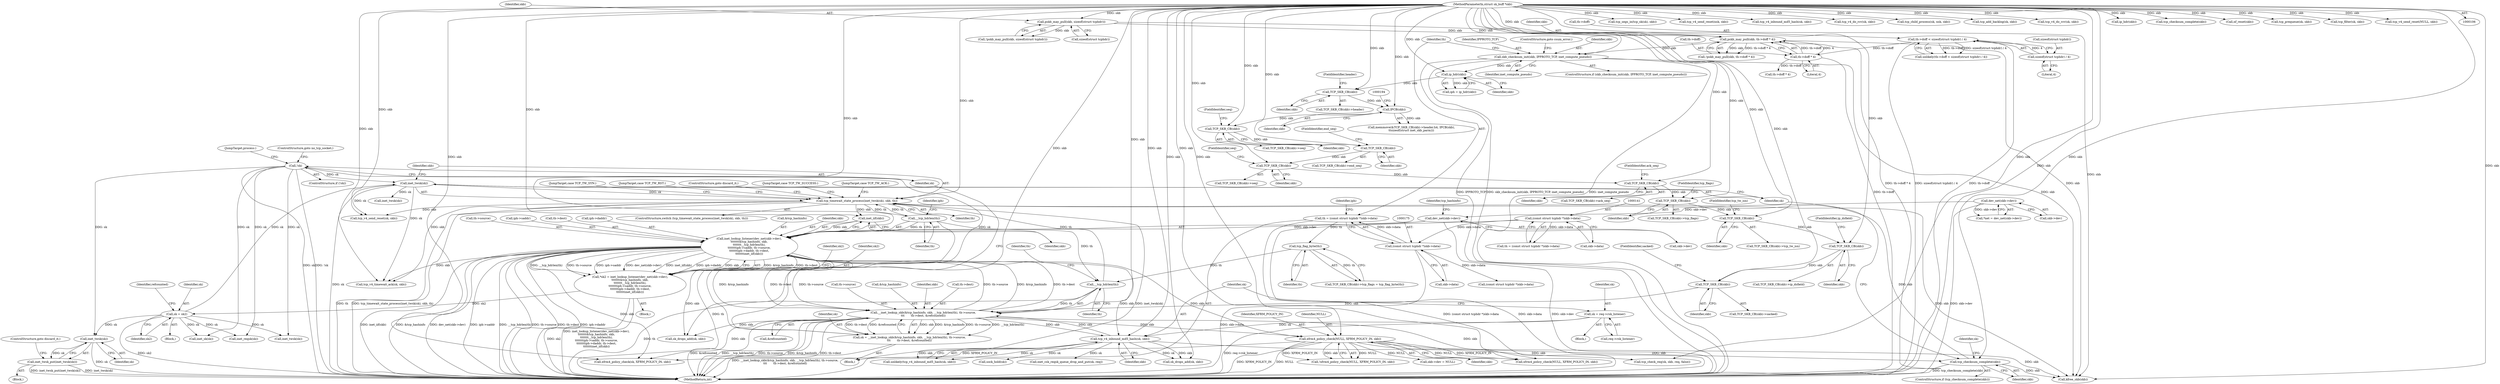 digraph "0_linux_ac6e780070e30e4c35bd395acfe9191e6268bdd3@pointer" {
"1000534" [label="(Call,inet_twsk(sk))"];
"1000285" [label="(Call,!sk)"];
"1000268" [label="(Call,sk = __inet_lookup_skb(&tcp_hashinfo, skb, __tcp_hdrlen(th), th->source,\n\t\t\t       th->dest, &refcounted))"];
"1000270" [label="(Call,__inet_lookup_skb(&tcp_hashinfo, skb, __tcp_hdrlen(th), th->source,\n\t\t\t       th->dest, &refcounted))"];
"1000557" [label="(Call,inet_lookup_listener(dev_net(skb->dev),\n\t\t\t\t\t\t\t&tcp_hashinfo, skb,\n\t\t\t\t\t\t\t__tcp_hdrlen(th),\n\t\t\t\t\t\t\tiph->saddr, th->source,\n\t\t\t\t\t\t\tiph->daddr, th->dest,\n\t\t\t\t\t\t\tinet_iif(skb)))"];
"1000558" [label="(Call,dev_net(skb->dev))"];
"1000112" [label="(Call,dev_net(skb->dev))"];
"1000579" [label="(Call,inet_iif(skb))"];
"1000546" [label="(Call,tcp_timewait_state_process(inet_twsk(sk), skb, th))"];
"1000547" [label="(Call,inet_twsk(sk))"];
"1000587" [label="(Call,sk = sk2)"];
"1000555" [label="(Call,*sk2 = inet_lookup_listener(dev_net(skb->dev),\n\t\t\t\t\t\t\t&tcp_hashinfo, skb,\n\t\t\t\t\t\t\t__tcp_hdrlen(th),\n\t\t\t\t\t\t\tiph->saddr, th->source,\n\t\t\t\t\t\t\tiph->daddr, th->dest,\n\t\t\t\t\t\t\tinet_iif(skb)))"];
"1000538" [label="(Call,tcp_checksum_complete(skb))"];
"1000528" [label="(Call,xfrm4_policy_check(NULL, XFRM_POLICY_IN, skb))"];
"1000107" [label="(MethodParameterIn,struct sk_buff *skb)"];
"1000274" [label="(Call,__tcp_hdrlen(th))"];
"1000565" [label="(Call,__tcp_hdrlen(th))"];
"1000246" [label="(Call,tcp_flag_byte(th))"];
"1000172" [label="(Call,th = (const struct tcphdr *)skb->data)"];
"1000174" [label="(Call,(const struct tcphdr *)skb->data)"];
"1000140" [label="(Call,(const struct tcphdr *)skb->data)"];
"1000316" [label="(Call,tcp_v4_inbound_md5_hash(sk, skb))"];
"1000309" [label="(Call,sk = req->rsk_listener)"];
"1000263" [label="(Call,TCP_SKB_CB(skb))"];
"1000256" [label="(Call,TCP_SKB_CB(skb))"];
"1000250" [label="(Call,TCP_SKB_CB(skb))"];
"1000243" [label="(Call,TCP_SKB_CB(skb))"];
"1000234" [label="(Call,TCP_SKB_CB(skb))"];
"1000212" [label="(Call,TCP_SKB_CB(skb))"];
"1000207" [label="(Call,TCP_SKB_CB(skb))"];
"1000198" [label="(Call,TCP_SKB_CB(skb))"];
"1000191" [label="(Call,IPCB(skb))"];
"1000187" [label="(Call,TCP_SKB_CB(skb))"];
"1000181" [label="(Call,ip_hdr(skb))"];
"1000167" [label="(Call,skb_checksum_init(skb, IPPROTO_TCP, inet_compute_pseudo))"];
"1000158" [label="(Call,pskb_may_pull(skb, th->doff * 4))"];
"1000133" [label="(Call,pskb_may_pull(skb, sizeof(struct tcphdr)))"];
"1000160" [label="(Call,th->doff * 4)"];
"1000147" [label="(Call,th->doff < sizeof(struct tcphdr) / 4)"];
"1000151" [label="(Call,sizeof(struct tcphdr) / 4)"];
"1000533" [label="(Call,inet_twsk_put(inet_twsk(sk)))"];
"1000334" [label="(Call,inet_csk_reqsk_queue_drop_and_put(sk, req))"];
"1000530" [label="(Identifier,XFRM_POLICY_IN)"];
"1000264" [label="(Identifier,skb)"];
"1000211" [label="(Call,TCP_SKB_CB(skb)->seq)"];
"1000246" [label="(Call,tcp_flag_byte(th))"];
"1000251" [label="(Identifier,skb)"];
"1000243" [label="(Call,TCP_SKB_CB(skb))"];
"1000585" [label="(Call,inet_twsk(sk))"];
"1000538" [label="(Call,tcp_checksum_complete(skb))"];
"1000160" [label="(Call,th->doff * 4)"];
"1000208" [label="(Identifier,skb)"];
"1000609" [label="(MethodReturn,int)"];
"1000608" [label="(ControlStructure,goto discard_it;)"];
"1000533" [label="(Call,inet_twsk_put(inet_twsk(sk)))"];
"1000132" [label="(Call,!pskb_may_pull(skb, sizeof(struct tcphdr)))"];
"1000556" [label="(Identifier,sk2)"];
"1000527" [label="(Call,!xfrm4_policy_check(NULL, XFRM_POLICY_IN, skb))"];
"1000263" [label="(Call,TCP_SKB_CB(skb))"];
"1000167" [label="(Call,skb_checksum_init(skb, IPPROTO_TCP, inet_compute_pseudo))"];
"1000134" [label="(Identifier,skb)"];
"1000448" [label="(Call,tcp_segs_in(tcp_sk(sk), skb))"];
"1000371" [label="(Call,tcp_v4_send_reset(nsk, skb))"];
"1000404" [label="(Call,tcp_v4_inbound_md5_hash(sk, skb))"];
"1000270" [label="(Call,__inet_lookup_skb(&tcp_hashinfo, skb, __tcp_hdrlen(th), th->source,\n\t\t\t       th->dest, &refcounted))"];
"1000588" [label="(Identifier,sk)"];
"1000174" [label="(Call,(const struct tcphdr *)skb->data)"];
"1000315" [label="(Call,unlikely(tcp_v4_inbound_md5_hash(sk, skb)))"];
"1000582" [label="(Identifier,sk2)"];
"1000284" [label="(ControlStructure,if (!sk))"];
"1000607" [label="(JumpTarget,case TCP_TW_SUCCESS:)"];
"1000302" [label="(Block,)"];
"1000209" [label="(FieldIdentifier,end_seq)"];
"1000107" [label="(MethodParameterIn,struct sk_buff *skb)"];
"1000138" [label="(Call,th = (const struct tcphdr *)skb->data)"];
"1000285" [label="(Call,!sk)"];
"1000257" [label="(Identifier,skb)"];
"1000112" [label="(Call,dev_net(skb->dev))"];
"1000489" [label="(Call,xfrm4_policy_check(NULL, XFRM_POLICY_IN, skb))"];
"1000250" [label="(Call,TCP_SKB_CB(skb))"];
"1000338" [label="(Call,sock_hold(sk))"];
"1000179" [label="(Call,iph = ip_hdr(skb))"];
"1000148" [label="(Call,th->doff)"];
"1000154" [label="(Literal,4)"];
"1000567" [label="(Call,iph->saddr)"];
"1000151" [label="(Call,sizeof(struct tcphdr) / 4)"];
"1000306" [label="(Call,inet_reqsk(sk))"];
"1000388" [label="(Call,inet_sk(sk))"];
"1000529" [label="(Identifier,NULL)"];
"1000142" [label="(Call,skb->data)"];
"1000269" [label="(Identifier,sk)"];
"1000534" [label="(Call,inet_twsk(sk))"];
"1000311" [label="(Call,req->rsk_listener)"];
"1000317" [label="(Identifier,sk)"];
"1000559" [label="(Call,skb->dev)"];
"1000169" [label="(Identifier,IPPROTO_TCP)"];
"1000545" [label="(ControlStructure,switch (tcp_timewait_state_process(inet_twsk(sk), skb, th)))"];
"1000235" [label="(Identifier,skb)"];
"1000212" [label="(Call,TCP_SKB_CB(skb))"];
"1000345" [label="(Call,tcp_check_req(sk, skb, req, false))"];
"1000172" [label="(Call,th = (const struct tcphdr *)skb->data)"];
"1000467" [label="(Call,tcp_v4_do_rcv(sk, skb))"];
"1000288" [label="(JumpTarget,process:)"];
"1000398" [label="(Call,xfrm4_policy_check(sk, XFRM_POLICY_IN, skb))"];
"1000366" [label="(Call,tcp_child_process(sk, nsk, skb))"];
"1000589" [label="(Identifier,sk2)"];
"1000568" [label="(Identifier,iph)"];
"1000276" [label="(Call,th->source)"];
"1000173" [label="(Identifier,th)"];
"1000206" [label="(Call,TCP_SKB_CB(skb)->end_seq)"];
"1000186" [label="(Call,TCP_SKB_CB(skb)->header)"];
"1000536" [label="(ControlStructure,goto discard_it;)"];
"1000176" [label="(Call,skb->data)"];
"1000110" [label="(Call,*net = dev_net(skb->dev))"];
"1000287" [label="(ControlStructure,goto no_tcp_socket;)"];
"1000528" [label="(Call,xfrm4_policy_check(NULL, XFRM_POLICY_IN, skb))"];
"1000166" [label="(ControlStructure,if (skb_checksum_init(skb, IPPROTO_TCP, inet_compute_pseudo)))"];
"1000133" [label="(Call,pskb_may_pull(skb, sizeof(struct tcphdr)))"];
"1000549" [label="(Identifier,skb)"];
"1000547" [label="(Call,inet_twsk(sk))"];
"1000472" [label="(Call,tcp_add_backlog(sk, skb))"];
"1000275" [label="(Identifier,th)"];
"1000318" [label="(Identifier,skb)"];
"1000197" [label="(Call,TCP_SKB_CB(skb)->seq)"];
"1000108" [label="(Block,)"];
"1000214" [label="(FieldIdentifier,seq)"];
"1000255" [label="(Call,TCP_SKB_CB(skb)->ip_dsfield)"];
"1000274" [label="(Call,__tcp_hdrlen(th))"];
"1000183" [label="(Call,memmove(&TCP_SKB_CB(skb)->header.h4, IPCB(skb),\n\t\tsizeof(struct inet_skb_parm)))"];
"1000271" [label="(Call,&tcp_hashinfo)"];
"1000113" [label="(Call,skb->dev)"];
"1000594" [label="(JumpTarget,case TCP_TW_ACK:)"];
"1000552" [label="(JumpTarget,case TCP_TW_SYN:)"];
"1000512" [label="(Call,kfree_skb(skb))"];
"1000426" [label="(Call,skb->dev = NULL)"];
"1000158" [label="(Call,pskb_may_pull(skb, th->doff * 4))"];
"1000440" [label="(Call,tcp_v4_do_rcv(sk, skb))"];
"1000310" [label="(Identifier,sk)"];
"1000282" [label="(Call,&refcounted)"];
"1000286" [label="(Identifier,sk)"];
"1000599" [label="(JumpTarget,case TCP_TW_RST:)"];
"1000320" [label="(Call,sk_drops_add(sk, skb))"];
"1000580" [label="(Identifier,skb)"];
"1000591" [label="(Identifier,refcounted)"];
"1000537" [label="(ControlStructure,if (tcp_checksum_complete(skb)))"];
"1000244" [label="(Identifier,skb)"];
"1000159" [label="(Identifier,skb)"];
"1000558" [label="(Call,dev_net(skb->dev))"];
"1000550" [label="(Identifier,th)"];
"1000273" [label="(Identifier,skb)"];
"1000171" [label="(ControlStructure,goto csum_error;)"];
"1000576" [label="(Call,th->dest)"];
"1000247" [label="(Identifier,th)"];
"1000189" [label="(FieldIdentifier,header)"];
"1000147" [label="(Call,th->doff < sizeof(struct tcphdr) / 4)"];
"1000595" [label="(Call,tcp_v4_timewait_ack(sk, skb))"];
"1000539" [label="(Identifier,skb)"];
"1000252" [label="(FieldIdentifier,tcp_tw_isn)"];
"1000517" [label="(Call,sk_drops_add(sk, skb))"];
"1000242" [label="(Call,TCP_SKB_CB(skb)->tcp_flags)"];
"1000168" [label="(Identifier,skb)"];
"1000187" [label="(Call,TCP_SKB_CB(skb))"];
"1000191" [label="(Call,IPCB(skb))"];
"1000417" [label="(Call,(const struct tcphdr *)skb->data)"];
"1000227" [label="(Call,th->doff * 4)"];
"1000152" [label="(Call,sizeof(struct tcphdr))"];
"1000164" [label="(Literal,4)"];
"1000535" [label="(Identifier,sk)"];
"1000140" [label="(Call,(const struct tcphdr *)skb->data)"];
"1000316" [label="(Call,tcp_v4_inbound_md5_hash(sk, skb))"];
"1000557" [label="(Call,inet_lookup_listener(dev_net(skb->dev),\n\t\t\t\t\t\t\t&tcp_hashinfo, skb,\n\t\t\t\t\t\t\t__tcp_hdrlen(th),\n\t\t\t\t\t\t\tiph->saddr, th->source,\n\t\t\t\t\t\t\tiph->daddr, th->dest,\n\t\t\t\t\t\t\tinet_iif(skb)))"];
"1000553" [label="(Block,)"];
"1000543" [label="(Identifier,sk)"];
"1000573" [label="(Call,iph->daddr)"];
"1000424" [label="(Call,ip_hdr(skb))"];
"1000199" [label="(Identifier,skb)"];
"1000213" [label="(Identifier,skb)"];
"1000170" [label="(Identifier,inet_compute_pseudo)"];
"1000562" [label="(Call,&tcp_hashinfo)"];
"1000200" [label="(FieldIdentifier,seq)"];
"1000161" [label="(Call,th->doff)"];
"1000207" [label="(Call,TCP_SKB_CB(skb))"];
"1000495" [label="(Call,tcp_checksum_complete(skb))"];
"1000265" [label="(FieldIdentifier,sacked)"];
"1000245" [label="(FieldIdentifier,tcp_flags)"];
"1000563" [label="(Identifier,tcp_hashinfo)"];
"1000268" [label="(Call,sk = __inet_lookup_skb(&tcp_hashinfo, skb, __tcp_hdrlen(th), th->source,\n\t\t\t       th->dest, &refcounted))"];
"1000531" [label="(Identifier,skb)"];
"1000532" [label="(Block,)"];
"1000408" [label="(Call,nf_reset(skb))"];
"1000546" [label="(Call,tcp_timewait_state_process(inet_twsk(sk), skb, th))"];
"1000462" [label="(Call,tcp_prequeue(sk, skb))"];
"1000258" [label="(FieldIdentifier,ip_dsfield)"];
"1000262" [label="(Call,TCP_SKB_CB(skb)->sacked)"];
"1000157" [label="(Call,!pskb_may_pull(skb, th->doff * 4))"];
"1000180" [label="(Identifier,iph)"];
"1000256" [label="(Call,TCP_SKB_CB(skb))"];
"1000566" [label="(Identifier,th)"];
"1000548" [label="(Identifier,sk)"];
"1000583" [label="(Block,)"];
"1000565" [label="(Call,__tcp_hdrlen(th))"];
"1000411" [label="(Call,tcp_filter(sk, skb))"];
"1000241" [label="(Call,TCP_SKB_CB(skb)->tcp_flags = tcp_flag_byte(th))"];
"1000564" [label="(Identifier,skb)"];
"1000542" [label="(Call,inet_twsk(sk))"];
"1000570" [label="(Call,th->source)"];
"1000587" [label="(Call,sk = sk2)"];
"1000181" [label="(Call,ip_hdr(skb))"];
"1000579" [label="(Call,inet_iif(skb))"];
"1000198" [label="(Call,TCP_SKB_CB(skb))"];
"1000555" [label="(Call,*sk2 = inet_lookup_listener(dev_net(skb->dev),\n\t\t\t\t\t\t\t&tcp_hashinfo, skb,\n\t\t\t\t\t\t\t__tcp_hdrlen(th),\n\t\t\t\t\t\t\tiph->saddr, th->source,\n\t\t\t\t\t\t\tiph->daddr, th->dest,\n\t\t\t\t\t\t\tinet_iif(skb)))"];
"1000233" [label="(Call,TCP_SKB_CB(skb)->ack_seq)"];
"1000236" [label="(FieldIdentifier,ack_seq)"];
"1000135" [label="(Call,sizeof(struct tcphdr))"];
"1000192" [label="(Identifier,skb)"];
"1000188" [label="(Identifier,skb)"];
"1000234" [label="(Call,TCP_SKB_CB(skb))"];
"1000182" [label="(Identifier,skb)"];
"1000508" [label="(Call,tcp_v4_send_reset(NULL, skb))"];
"1000279" [label="(Call,th->dest)"];
"1000600" [label="(Call,tcp_v4_send_reset(sk, skb))"];
"1000146" [label="(Call,unlikely(th->doff < sizeof(struct tcphdr) / 4))"];
"1000249" [label="(Call,TCP_SKB_CB(skb)->tcp_tw_isn)"];
"1000277" [label="(Identifier,th)"];
"1000309" [label="(Call,sk = req->rsk_listener)"];
"1000534" -> "1000533"  [label="AST: "];
"1000534" -> "1000535"  [label="CFG: "];
"1000535" -> "1000534"  [label="AST: "];
"1000533" -> "1000534"  [label="CFG: "];
"1000534" -> "1000609"  [label="DDG: sk"];
"1000534" -> "1000533"  [label="DDG: sk"];
"1000285" -> "1000534"  [label="DDG: sk"];
"1000587" -> "1000534"  [label="DDG: sk"];
"1000285" -> "1000284"  [label="AST: "];
"1000285" -> "1000286"  [label="CFG: "];
"1000286" -> "1000285"  [label="AST: "];
"1000287" -> "1000285"  [label="CFG: "];
"1000288" -> "1000285"  [label="CFG: "];
"1000285" -> "1000609"  [label="DDG: sk"];
"1000285" -> "1000609"  [label="DDG: !sk"];
"1000268" -> "1000285"  [label="DDG: sk"];
"1000285" -> "1000306"  [label="DDG: sk"];
"1000285" -> "1000388"  [label="DDG: sk"];
"1000285" -> "1000542"  [label="DDG: sk"];
"1000285" -> "1000547"  [label="DDG: sk"];
"1000268" -> "1000108"  [label="AST: "];
"1000268" -> "1000270"  [label="CFG: "];
"1000269" -> "1000268"  [label="AST: "];
"1000270" -> "1000268"  [label="AST: "];
"1000286" -> "1000268"  [label="CFG: "];
"1000268" -> "1000609"  [label="DDG: __inet_lookup_skb(&tcp_hashinfo, skb, __tcp_hdrlen(th), th->source,\n\t\t\t       th->dest, &refcounted)"];
"1000270" -> "1000268"  [label="DDG: skb"];
"1000270" -> "1000268"  [label="DDG: &tcp_hashinfo"];
"1000270" -> "1000268"  [label="DDG: th->source"];
"1000270" -> "1000268"  [label="DDG: __tcp_hdrlen(th)"];
"1000270" -> "1000268"  [label="DDG: &refcounted"];
"1000270" -> "1000268"  [label="DDG: th->dest"];
"1000270" -> "1000282"  [label="CFG: "];
"1000271" -> "1000270"  [label="AST: "];
"1000273" -> "1000270"  [label="AST: "];
"1000274" -> "1000270"  [label="AST: "];
"1000276" -> "1000270"  [label="AST: "];
"1000279" -> "1000270"  [label="AST: "];
"1000282" -> "1000270"  [label="AST: "];
"1000270" -> "1000609"  [label="DDG: &refcounted"];
"1000270" -> "1000609"  [label="DDG: __tcp_hdrlen(th)"];
"1000270" -> "1000609"  [label="DDG: th->source"];
"1000270" -> "1000609"  [label="DDG: &tcp_hashinfo"];
"1000270" -> "1000609"  [label="DDG: th->dest"];
"1000557" -> "1000270"  [label="DDG: &tcp_hashinfo"];
"1000557" -> "1000270"  [label="DDG: th->source"];
"1000557" -> "1000270"  [label="DDG: th->dest"];
"1000316" -> "1000270"  [label="DDG: skb"];
"1000263" -> "1000270"  [label="DDG: skb"];
"1000107" -> "1000270"  [label="DDG: skb"];
"1000274" -> "1000270"  [label="DDG: th"];
"1000270" -> "1000316"  [label="DDG: skb"];
"1000270" -> "1000398"  [label="DDG: skb"];
"1000270" -> "1000489"  [label="DDG: skb"];
"1000270" -> "1000517"  [label="DDG: skb"];
"1000270" -> "1000528"  [label="DDG: skb"];
"1000270" -> "1000557"  [label="DDG: &tcp_hashinfo"];
"1000270" -> "1000557"  [label="DDG: th->source"];
"1000270" -> "1000557"  [label="DDG: th->dest"];
"1000557" -> "1000555"  [label="AST: "];
"1000557" -> "1000579"  [label="CFG: "];
"1000558" -> "1000557"  [label="AST: "];
"1000562" -> "1000557"  [label="AST: "];
"1000564" -> "1000557"  [label="AST: "];
"1000565" -> "1000557"  [label="AST: "];
"1000567" -> "1000557"  [label="AST: "];
"1000570" -> "1000557"  [label="AST: "];
"1000573" -> "1000557"  [label="AST: "];
"1000576" -> "1000557"  [label="AST: "];
"1000579" -> "1000557"  [label="AST: "];
"1000555" -> "1000557"  [label="CFG: "];
"1000557" -> "1000609"  [label="DDG: inet_iif(skb)"];
"1000557" -> "1000609"  [label="DDG: &tcp_hashinfo"];
"1000557" -> "1000609"  [label="DDG: dev_net(skb->dev)"];
"1000557" -> "1000609"  [label="DDG: iph->saddr"];
"1000557" -> "1000609"  [label="DDG: __tcp_hdrlen(th)"];
"1000557" -> "1000609"  [label="DDG: th->source"];
"1000557" -> "1000609"  [label="DDG: th->dest"];
"1000557" -> "1000609"  [label="DDG: iph->daddr"];
"1000557" -> "1000316"  [label="DDG: skb"];
"1000557" -> "1000398"  [label="DDG: skb"];
"1000557" -> "1000517"  [label="DDG: skb"];
"1000557" -> "1000528"  [label="DDG: skb"];
"1000557" -> "1000555"  [label="DDG: &tcp_hashinfo"];
"1000557" -> "1000555"  [label="DDG: th->dest"];
"1000557" -> "1000555"  [label="DDG: __tcp_hdrlen(th)"];
"1000557" -> "1000555"  [label="DDG: th->source"];
"1000557" -> "1000555"  [label="DDG: iph->saddr"];
"1000557" -> "1000555"  [label="DDG: dev_net(skb->dev)"];
"1000557" -> "1000555"  [label="DDG: inet_iif(skb)"];
"1000557" -> "1000555"  [label="DDG: iph->daddr"];
"1000557" -> "1000555"  [label="DDG: skb"];
"1000558" -> "1000557"  [label="DDG: skb->dev"];
"1000579" -> "1000557"  [label="DDG: skb"];
"1000107" -> "1000557"  [label="DDG: skb"];
"1000565" -> "1000557"  [label="DDG: th"];
"1000557" -> "1000595"  [label="DDG: skb"];
"1000558" -> "1000559"  [label="CFG: "];
"1000559" -> "1000558"  [label="AST: "];
"1000563" -> "1000558"  [label="CFG: "];
"1000558" -> "1000609"  [label="DDG: skb->dev"];
"1000112" -> "1000558"  [label="DDG: skb->dev"];
"1000112" -> "1000110"  [label="AST: "];
"1000112" -> "1000113"  [label="CFG: "];
"1000113" -> "1000112"  [label="AST: "];
"1000110" -> "1000112"  [label="CFG: "];
"1000112" -> "1000609"  [label="DDG: skb->dev"];
"1000112" -> "1000110"  [label="DDG: skb->dev"];
"1000579" -> "1000580"  [label="CFG: "];
"1000580" -> "1000579"  [label="AST: "];
"1000546" -> "1000579"  [label="DDG: skb"];
"1000107" -> "1000579"  [label="DDG: skb"];
"1000546" -> "1000545"  [label="AST: "];
"1000546" -> "1000550"  [label="CFG: "];
"1000547" -> "1000546"  [label="AST: "];
"1000549" -> "1000546"  [label="AST: "];
"1000550" -> "1000546"  [label="AST: "];
"1000552" -> "1000546"  [label="CFG: "];
"1000594" -> "1000546"  [label="CFG: "];
"1000599" -> "1000546"  [label="CFG: "];
"1000607" -> "1000546"  [label="CFG: "];
"1000608" -> "1000546"  [label="CFG: "];
"1000546" -> "1000609"  [label="DDG: th"];
"1000546" -> "1000609"  [label="DDG: tcp_timewait_state_process(inet_twsk(sk), skb, th)"];
"1000546" -> "1000609"  [label="DDG: inet_twsk(sk)"];
"1000546" -> "1000512"  [label="DDG: skb"];
"1000547" -> "1000546"  [label="DDG: sk"];
"1000538" -> "1000546"  [label="DDG: skb"];
"1000107" -> "1000546"  [label="DDG: skb"];
"1000274" -> "1000546"  [label="DDG: th"];
"1000565" -> "1000546"  [label="DDG: th"];
"1000546" -> "1000565"  [label="DDG: th"];
"1000546" -> "1000595"  [label="DDG: skb"];
"1000546" -> "1000600"  [label="DDG: skb"];
"1000547" -> "1000548"  [label="CFG: "];
"1000548" -> "1000547"  [label="AST: "];
"1000549" -> "1000547"  [label="CFG: "];
"1000547" -> "1000609"  [label="DDG: sk"];
"1000587" -> "1000547"  [label="DDG: sk"];
"1000547" -> "1000585"  [label="DDG: sk"];
"1000547" -> "1000595"  [label="DDG: sk"];
"1000547" -> "1000600"  [label="DDG: sk"];
"1000587" -> "1000583"  [label="AST: "];
"1000587" -> "1000589"  [label="CFG: "];
"1000588" -> "1000587"  [label="AST: "];
"1000589" -> "1000587"  [label="AST: "];
"1000591" -> "1000587"  [label="CFG: "];
"1000587" -> "1000609"  [label="DDG: sk2"];
"1000587" -> "1000306"  [label="DDG: sk"];
"1000587" -> "1000388"  [label="DDG: sk"];
"1000587" -> "1000542"  [label="DDG: sk"];
"1000555" -> "1000587"  [label="DDG: sk2"];
"1000555" -> "1000553"  [label="AST: "];
"1000556" -> "1000555"  [label="AST: "];
"1000582" -> "1000555"  [label="CFG: "];
"1000555" -> "1000609"  [label="DDG: inet_lookup_listener(dev_net(skb->dev),\n\t\t\t\t\t\t\t&tcp_hashinfo, skb,\n\t\t\t\t\t\t\t__tcp_hdrlen(th),\n\t\t\t\t\t\t\tiph->saddr, th->source,\n\t\t\t\t\t\t\tiph->daddr, th->dest,\n\t\t\t\t\t\t\tinet_iif(skb))"];
"1000555" -> "1000609"  [label="DDG: sk2"];
"1000538" -> "1000537"  [label="AST: "];
"1000538" -> "1000539"  [label="CFG: "];
"1000539" -> "1000538"  [label="AST: "];
"1000543" -> "1000538"  [label="CFG: "];
"1000548" -> "1000538"  [label="CFG: "];
"1000538" -> "1000609"  [label="DDG: tcp_checksum_complete(skb)"];
"1000538" -> "1000512"  [label="DDG: skb"];
"1000528" -> "1000538"  [label="DDG: skb"];
"1000107" -> "1000538"  [label="DDG: skb"];
"1000528" -> "1000527"  [label="AST: "];
"1000528" -> "1000531"  [label="CFG: "];
"1000529" -> "1000528"  [label="AST: "];
"1000530" -> "1000528"  [label="AST: "];
"1000531" -> "1000528"  [label="AST: "];
"1000527" -> "1000528"  [label="CFG: "];
"1000528" -> "1000609"  [label="DDG: XFRM_POLICY_IN"];
"1000528" -> "1000609"  [label="DDG: NULL"];
"1000528" -> "1000398"  [label="DDG: XFRM_POLICY_IN"];
"1000528" -> "1000426"  [label="DDG: NULL"];
"1000528" -> "1000489"  [label="DDG: NULL"];
"1000528" -> "1000489"  [label="DDG: XFRM_POLICY_IN"];
"1000528" -> "1000512"  [label="DDG: skb"];
"1000528" -> "1000527"  [label="DDG: NULL"];
"1000528" -> "1000527"  [label="DDG: XFRM_POLICY_IN"];
"1000528" -> "1000527"  [label="DDG: skb"];
"1000107" -> "1000528"  [label="DDG: skb"];
"1000107" -> "1000106"  [label="AST: "];
"1000107" -> "1000609"  [label="DDG: skb"];
"1000107" -> "1000133"  [label="DDG: skb"];
"1000107" -> "1000158"  [label="DDG: skb"];
"1000107" -> "1000167"  [label="DDG: skb"];
"1000107" -> "1000181"  [label="DDG: skb"];
"1000107" -> "1000187"  [label="DDG: skb"];
"1000107" -> "1000191"  [label="DDG: skb"];
"1000107" -> "1000198"  [label="DDG: skb"];
"1000107" -> "1000207"  [label="DDG: skb"];
"1000107" -> "1000212"  [label="DDG: skb"];
"1000107" -> "1000234"  [label="DDG: skb"];
"1000107" -> "1000243"  [label="DDG: skb"];
"1000107" -> "1000250"  [label="DDG: skb"];
"1000107" -> "1000256"  [label="DDG: skb"];
"1000107" -> "1000263"  [label="DDG: skb"];
"1000107" -> "1000316"  [label="DDG: skb"];
"1000107" -> "1000320"  [label="DDG: skb"];
"1000107" -> "1000345"  [label="DDG: skb"];
"1000107" -> "1000366"  [label="DDG: skb"];
"1000107" -> "1000371"  [label="DDG: skb"];
"1000107" -> "1000398"  [label="DDG: skb"];
"1000107" -> "1000404"  [label="DDG: skb"];
"1000107" -> "1000408"  [label="DDG: skb"];
"1000107" -> "1000411"  [label="DDG: skb"];
"1000107" -> "1000424"  [label="DDG: skb"];
"1000107" -> "1000440"  [label="DDG: skb"];
"1000107" -> "1000448"  [label="DDG: skb"];
"1000107" -> "1000462"  [label="DDG: skb"];
"1000107" -> "1000467"  [label="DDG: skb"];
"1000107" -> "1000472"  [label="DDG: skb"];
"1000107" -> "1000489"  [label="DDG: skb"];
"1000107" -> "1000495"  [label="DDG: skb"];
"1000107" -> "1000508"  [label="DDG: skb"];
"1000107" -> "1000512"  [label="DDG: skb"];
"1000107" -> "1000517"  [label="DDG: skb"];
"1000107" -> "1000595"  [label="DDG: skb"];
"1000107" -> "1000600"  [label="DDG: skb"];
"1000274" -> "1000275"  [label="CFG: "];
"1000275" -> "1000274"  [label="AST: "];
"1000277" -> "1000274"  [label="CFG: "];
"1000274" -> "1000609"  [label="DDG: th"];
"1000565" -> "1000274"  [label="DDG: th"];
"1000246" -> "1000274"  [label="DDG: th"];
"1000565" -> "1000566"  [label="CFG: "];
"1000566" -> "1000565"  [label="AST: "];
"1000568" -> "1000565"  [label="CFG: "];
"1000565" -> "1000609"  [label="DDG: th"];
"1000246" -> "1000241"  [label="AST: "];
"1000246" -> "1000247"  [label="CFG: "];
"1000247" -> "1000246"  [label="AST: "];
"1000241" -> "1000246"  [label="CFG: "];
"1000246" -> "1000241"  [label="DDG: th"];
"1000172" -> "1000246"  [label="DDG: th"];
"1000172" -> "1000108"  [label="AST: "];
"1000172" -> "1000174"  [label="CFG: "];
"1000173" -> "1000172"  [label="AST: "];
"1000174" -> "1000172"  [label="AST: "];
"1000180" -> "1000172"  [label="CFG: "];
"1000172" -> "1000609"  [label="DDG: (const struct tcphdr *)skb->data"];
"1000174" -> "1000172"  [label="DDG: skb->data"];
"1000174" -> "1000176"  [label="CFG: "];
"1000175" -> "1000174"  [label="AST: "];
"1000176" -> "1000174"  [label="AST: "];
"1000174" -> "1000609"  [label="DDG: skb->data"];
"1000140" -> "1000174"  [label="DDG: skb->data"];
"1000174" -> "1000417"  [label="DDG: skb->data"];
"1000140" -> "1000138"  [label="AST: "];
"1000140" -> "1000142"  [label="CFG: "];
"1000141" -> "1000140"  [label="AST: "];
"1000142" -> "1000140"  [label="AST: "];
"1000138" -> "1000140"  [label="CFG: "];
"1000140" -> "1000609"  [label="DDG: skb->data"];
"1000140" -> "1000138"  [label="DDG: skb->data"];
"1000316" -> "1000315"  [label="AST: "];
"1000316" -> "1000318"  [label="CFG: "];
"1000317" -> "1000316"  [label="AST: "];
"1000318" -> "1000316"  [label="AST: "];
"1000315" -> "1000316"  [label="CFG: "];
"1000316" -> "1000315"  [label="DDG: sk"];
"1000316" -> "1000315"  [label="DDG: skb"];
"1000309" -> "1000316"  [label="DDG: sk"];
"1000316" -> "1000320"  [label="DDG: sk"];
"1000316" -> "1000320"  [label="DDG: skb"];
"1000316" -> "1000334"  [label="DDG: sk"];
"1000316" -> "1000338"  [label="DDG: sk"];
"1000316" -> "1000345"  [label="DDG: skb"];
"1000309" -> "1000302"  [label="AST: "];
"1000309" -> "1000311"  [label="CFG: "];
"1000310" -> "1000309"  [label="AST: "];
"1000311" -> "1000309"  [label="AST: "];
"1000317" -> "1000309"  [label="CFG: "];
"1000309" -> "1000609"  [label="DDG: req->rsk_listener"];
"1000263" -> "1000262"  [label="AST: "];
"1000263" -> "1000264"  [label="CFG: "];
"1000264" -> "1000263"  [label="AST: "];
"1000265" -> "1000263"  [label="CFG: "];
"1000256" -> "1000263"  [label="DDG: skb"];
"1000256" -> "1000255"  [label="AST: "];
"1000256" -> "1000257"  [label="CFG: "];
"1000257" -> "1000256"  [label="AST: "];
"1000258" -> "1000256"  [label="CFG: "];
"1000250" -> "1000256"  [label="DDG: skb"];
"1000250" -> "1000249"  [label="AST: "];
"1000250" -> "1000251"  [label="CFG: "];
"1000251" -> "1000250"  [label="AST: "];
"1000252" -> "1000250"  [label="CFG: "];
"1000243" -> "1000250"  [label="DDG: skb"];
"1000243" -> "1000242"  [label="AST: "];
"1000243" -> "1000244"  [label="CFG: "];
"1000244" -> "1000243"  [label="AST: "];
"1000245" -> "1000243"  [label="CFG: "];
"1000234" -> "1000243"  [label="DDG: skb"];
"1000234" -> "1000233"  [label="AST: "];
"1000234" -> "1000235"  [label="CFG: "];
"1000235" -> "1000234"  [label="AST: "];
"1000236" -> "1000234"  [label="CFG: "];
"1000212" -> "1000234"  [label="DDG: skb"];
"1000212" -> "1000211"  [label="AST: "];
"1000212" -> "1000213"  [label="CFG: "];
"1000213" -> "1000212"  [label="AST: "];
"1000214" -> "1000212"  [label="CFG: "];
"1000207" -> "1000212"  [label="DDG: skb"];
"1000207" -> "1000206"  [label="AST: "];
"1000207" -> "1000208"  [label="CFG: "];
"1000208" -> "1000207"  [label="AST: "];
"1000209" -> "1000207"  [label="CFG: "];
"1000198" -> "1000207"  [label="DDG: skb"];
"1000198" -> "1000197"  [label="AST: "];
"1000198" -> "1000199"  [label="CFG: "];
"1000199" -> "1000198"  [label="AST: "];
"1000200" -> "1000198"  [label="CFG: "];
"1000191" -> "1000198"  [label="DDG: skb"];
"1000191" -> "1000183"  [label="AST: "];
"1000191" -> "1000192"  [label="CFG: "];
"1000192" -> "1000191"  [label="AST: "];
"1000194" -> "1000191"  [label="CFG: "];
"1000191" -> "1000183"  [label="DDG: skb"];
"1000187" -> "1000191"  [label="DDG: skb"];
"1000187" -> "1000186"  [label="AST: "];
"1000187" -> "1000188"  [label="CFG: "];
"1000188" -> "1000187"  [label="AST: "];
"1000189" -> "1000187"  [label="CFG: "];
"1000181" -> "1000187"  [label="DDG: skb"];
"1000181" -> "1000179"  [label="AST: "];
"1000181" -> "1000182"  [label="CFG: "];
"1000182" -> "1000181"  [label="AST: "];
"1000179" -> "1000181"  [label="CFG: "];
"1000181" -> "1000179"  [label="DDG: skb"];
"1000167" -> "1000181"  [label="DDG: skb"];
"1000167" -> "1000166"  [label="AST: "];
"1000167" -> "1000170"  [label="CFG: "];
"1000168" -> "1000167"  [label="AST: "];
"1000169" -> "1000167"  [label="AST: "];
"1000170" -> "1000167"  [label="AST: "];
"1000171" -> "1000167"  [label="CFG: "];
"1000173" -> "1000167"  [label="CFG: "];
"1000167" -> "1000609"  [label="DDG: IPPROTO_TCP"];
"1000167" -> "1000609"  [label="DDG: skb_checksum_init(skb, IPPROTO_TCP, inet_compute_pseudo)"];
"1000167" -> "1000609"  [label="DDG: inet_compute_pseudo"];
"1000158" -> "1000167"  [label="DDG: skb"];
"1000167" -> "1000512"  [label="DDG: skb"];
"1000158" -> "1000157"  [label="AST: "];
"1000158" -> "1000160"  [label="CFG: "];
"1000159" -> "1000158"  [label="AST: "];
"1000160" -> "1000158"  [label="AST: "];
"1000157" -> "1000158"  [label="CFG: "];
"1000158" -> "1000609"  [label="DDG: th->doff * 4"];
"1000158" -> "1000157"  [label="DDG: skb"];
"1000158" -> "1000157"  [label="DDG: th->doff * 4"];
"1000133" -> "1000158"  [label="DDG: skb"];
"1000160" -> "1000158"  [label="DDG: th->doff"];
"1000160" -> "1000158"  [label="DDG: 4"];
"1000158" -> "1000512"  [label="DDG: skb"];
"1000133" -> "1000132"  [label="AST: "];
"1000133" -> "1000135"  [label="CFG: "];
"1000134" -> "1000133"  [label="AST: "];
"1000135" -> "1000133"  [label="AST: "];
"1000132" -> "1000133"  [label="CFG: "];
"1000133" -> "1000132"  [label="DDG: skb"];
"1000133" -> "1000512"  [label="DDG: skb"];
"1000160" -> "1000164"  [label="CFG: "];
"1000161" -> "1000160"  [label="AST: "];
"1000164" -> "1000160"  [label="AST: "];
"1000160" -> "1000609"  [label="DDG: th->doff"];
"1000147" -> "1000160"  [label="DDG: th->doff"];
"1000160" -> "1000227"  [label="DDG: th->doff"];
"1000147" -> "1000146"  [label="AST: "];
"1000147" -> "1000151"  [label="CFG: "];
"1000148" -> "1000147"  [label="AST: "];
"1000151" -> "1000147"  [label="AST: "];
"1000146" -> "1000147"  [label="CFG: "];
"1000147" -> "1000609"  [label="DDG: sizeof(struct tcphdr) / 4"];
"1000147" -> "1000609"  [label="DDG: th->doff"];
"1000147" -> "1000146"  [label="DDG: th->doff"];
"1000147" -> "1000146"  [label="DDG: sizeof(struct tcphdr) / 4"];
"1000151" -> "1000147"  [label="DDG: 4"];
"1000151" -> "1000154"  [label="CFG: "];
"1000152" -> "1000151"  [label="AST: "];
"1000154" -> "1000151"  [label="AST: "];
"1000533" -> "1000532"  [label="AST: "];
"1000536" -> "1000533"  [label="CFG: "];
"1000533" -> "1000609"  [label="DDG: inet_twsk_put(inet_twsk(sk))"];
"1000533" -> "1000609"  [label="DDG: inet_twsk(sk)"];
}
